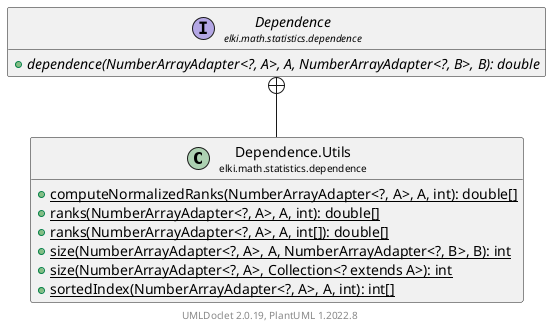 @startuml
    remove .*\.(Instance|Par|Parameterizer|Factory)$
    set namespaceSeparator none
    hide empty fields
    hide empty methods

    class "<size:14>Dependence.Utils\n<size:10>elki.math.statistics.dependence" as elki.math.statistics.dependence.Dependence.Utils [[Dependence.Utils.html]] {
        {static} +computeNormalizedRanks(NumberArrayAdapter<?, A>, A, int): double[]
        {static} +ranks(NumberArrayAdapter<?, A>, A, int): double[]
        {static} +ranks(NumberArrayAdapter<?, A>, A, int[]): double[]
        {static} +size(NumberArrayAdapter<?, A>, A, NumberArrayAdapter<?, B>, B): int
        {static} +size(NumberArrayAdapter<?, A>, Collection<? extends A>): int
        {static} +sortedIndex(NumberArrayAdapter<?, A>, A, int): int[]
    }

    interface "<size:14>Dependence\n<size:10>elki.math.statistics.dependence" as elki.math.statistics.dependence.Dependence [[Dependence.html]] {
        {abstract} +dependence(NumberArrayAdapter<?, A>, A, NumberArrayAdapter<?, B>, B): double
    }

    elki.math.statistics.dependence.Dependence +-- elki.math.statistics.dependence.Dependence.Utils

    center footer UMLDoclet 2.0.19, PlantUML 1.2022.8
@enduml
